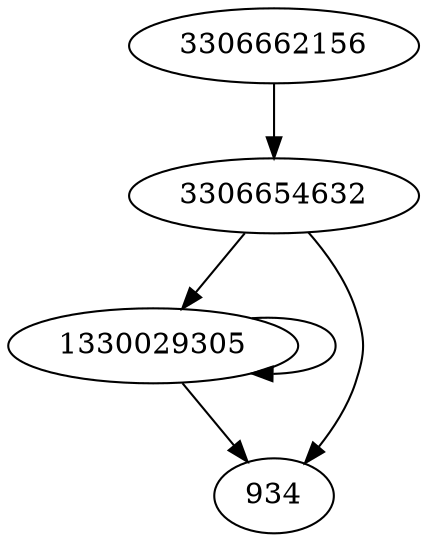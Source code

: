 digraph  {
3306654632;
1330029305;
3306662156;
934;
3306654632 -> 934;
3306654632 -> 1330029305;
1330029305 -> 934;
1330029305 -> 1330029305;
3306662156 -> 3306654632;
}
